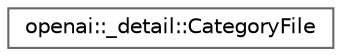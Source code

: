 digraph "Graphical Class Hierarchy"
{
 // INTERACTIVE_SVG=YES
 // LATEX_PDF_SIZE
  bgcolor="transparent";
  edge [fontname=Helvetica,fontsize=10,labelfontname=Helvetica,labelfontsize=10];
  node [fontname=Helvetica,fontsize=10,shape=box,height=0.2,width=0.4];
  rankdir="LR";
  Node0 [id="Node000000",label="openai::_detail::CategoryFile",height=0.2,width=0.4,color="grey40", fillcolor="white", style="filled",URL="$structopenai_1_1__detail_1_1_category_file.html",tooltip=" "];
}
